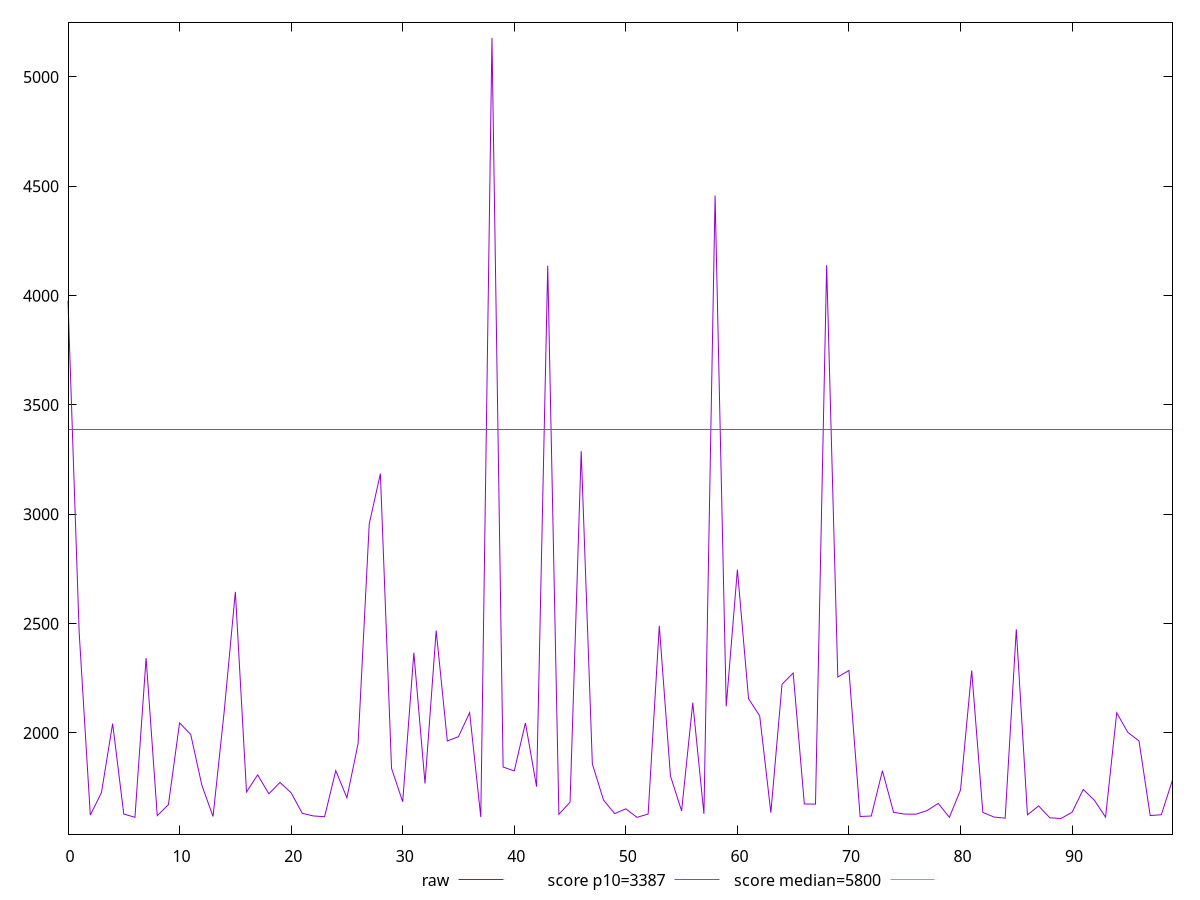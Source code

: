 reset

$raw <<EOF
0 3976.544702021288
1 2460.280508018731
2 1624.1240000000003
3 1727.5657120083201
4 2042.809814025939
5 1629.232
6 1614.4359999999997
7 2342.353751982152
8 1621.8134999999997
9 1672.081
10 2046.0286539984343
11 1993.1678640074133
12 1760.5858179865727
13 1618.181
14 2098.3144200162888
15 2645.5312519829013
16 1729.9141799942252
17 1808.6005000000002
18 1721.9381239913573
19 1773.655106003284
20 1726.5762539943462
21 1632.5335000000002
22 1620.4834999999998
23 1617.129
24 1827.6830000137693
25 1703.415594002056
26 1950.6774019984239
27 2955.523107988273
28 3186.096443997216
29 1838.1331439890394
30 1685.4348500017522
31 2367.056809993207
32 1769.0311339920752
33 2468.4163399904373
34 1963.5479560232282
35 1983.2780360079405
36 2092.740647995234
37 1615.298
38 5178.729291995953
39 1844.1865859713903
40 1826.3130300077441
41 2045.9417560072056
42 1754.6144420044657
43 4136.875050001919
44 1628.1679999999997
45 1683.524280000819
46 3288.892061996637
47 1858.2835599790212
48 1693.1533719908484
49 1631.4014999999997
50 1653.1725
51 1614.1460000000002
52 1629.4015000000002
53 2489.828241985523
54 1803.5386400061257
55 1643.533
56 2138.342642015397
57 1630.05
58 4457.877843982362
59 2122.079680025935
60 2747.087095970856
61 2156.761978015495
62 2077.92861201316
63 1635.609633987904
64 2222.540023998118
65 2274.179703990757
66 1675.283502020537
67 1674.603
68 4139.213880655999
69 2255.9054760063896
70 2286.077127999974
71 1618.087
72 1620.205
73 1827.28726000297
74 1637.085
75 1628.9805000000001
76 1628.6699999999998
77 1644.9660000000001
78 1677.9348999936587
79 1614.3035
80 1739.2390180217035
81 2285.7317439829467
82 1636.7239999999997
83 1615.6395000000002
84 1610.2094500000003
85 2473.951737984836
86 1625.698
87 1666.3479960106608
88 1612.161
89 1608.796
90 1637.371
91 1741.7345
92 1692.3858660045871
93 1615.0014999999999
94 2092.230928014159
95 2002.3269119750257
96 1963.5680219989413
97 1622.2804999999998
98 1626.1765
99 1785.1823739866027
EOF

set key outside below
set xrange [0:99]
set yrange [1537.397334160081:5250.127957835872]
set trange [1537.397334160081:5250.127957835872]
set terminal svg size 640, 500 enhanced background rgb 'white'
set output "report_00013_2021-02-09T12-04-24.940Z/speed-index/samples/pages+cached+noadtech+nomedia+nocss/raw/values.svg"

plot $raw title "raw" with line, \
     3387 title "score p10=3387", \
     5800 title "score median=5800"

reset
